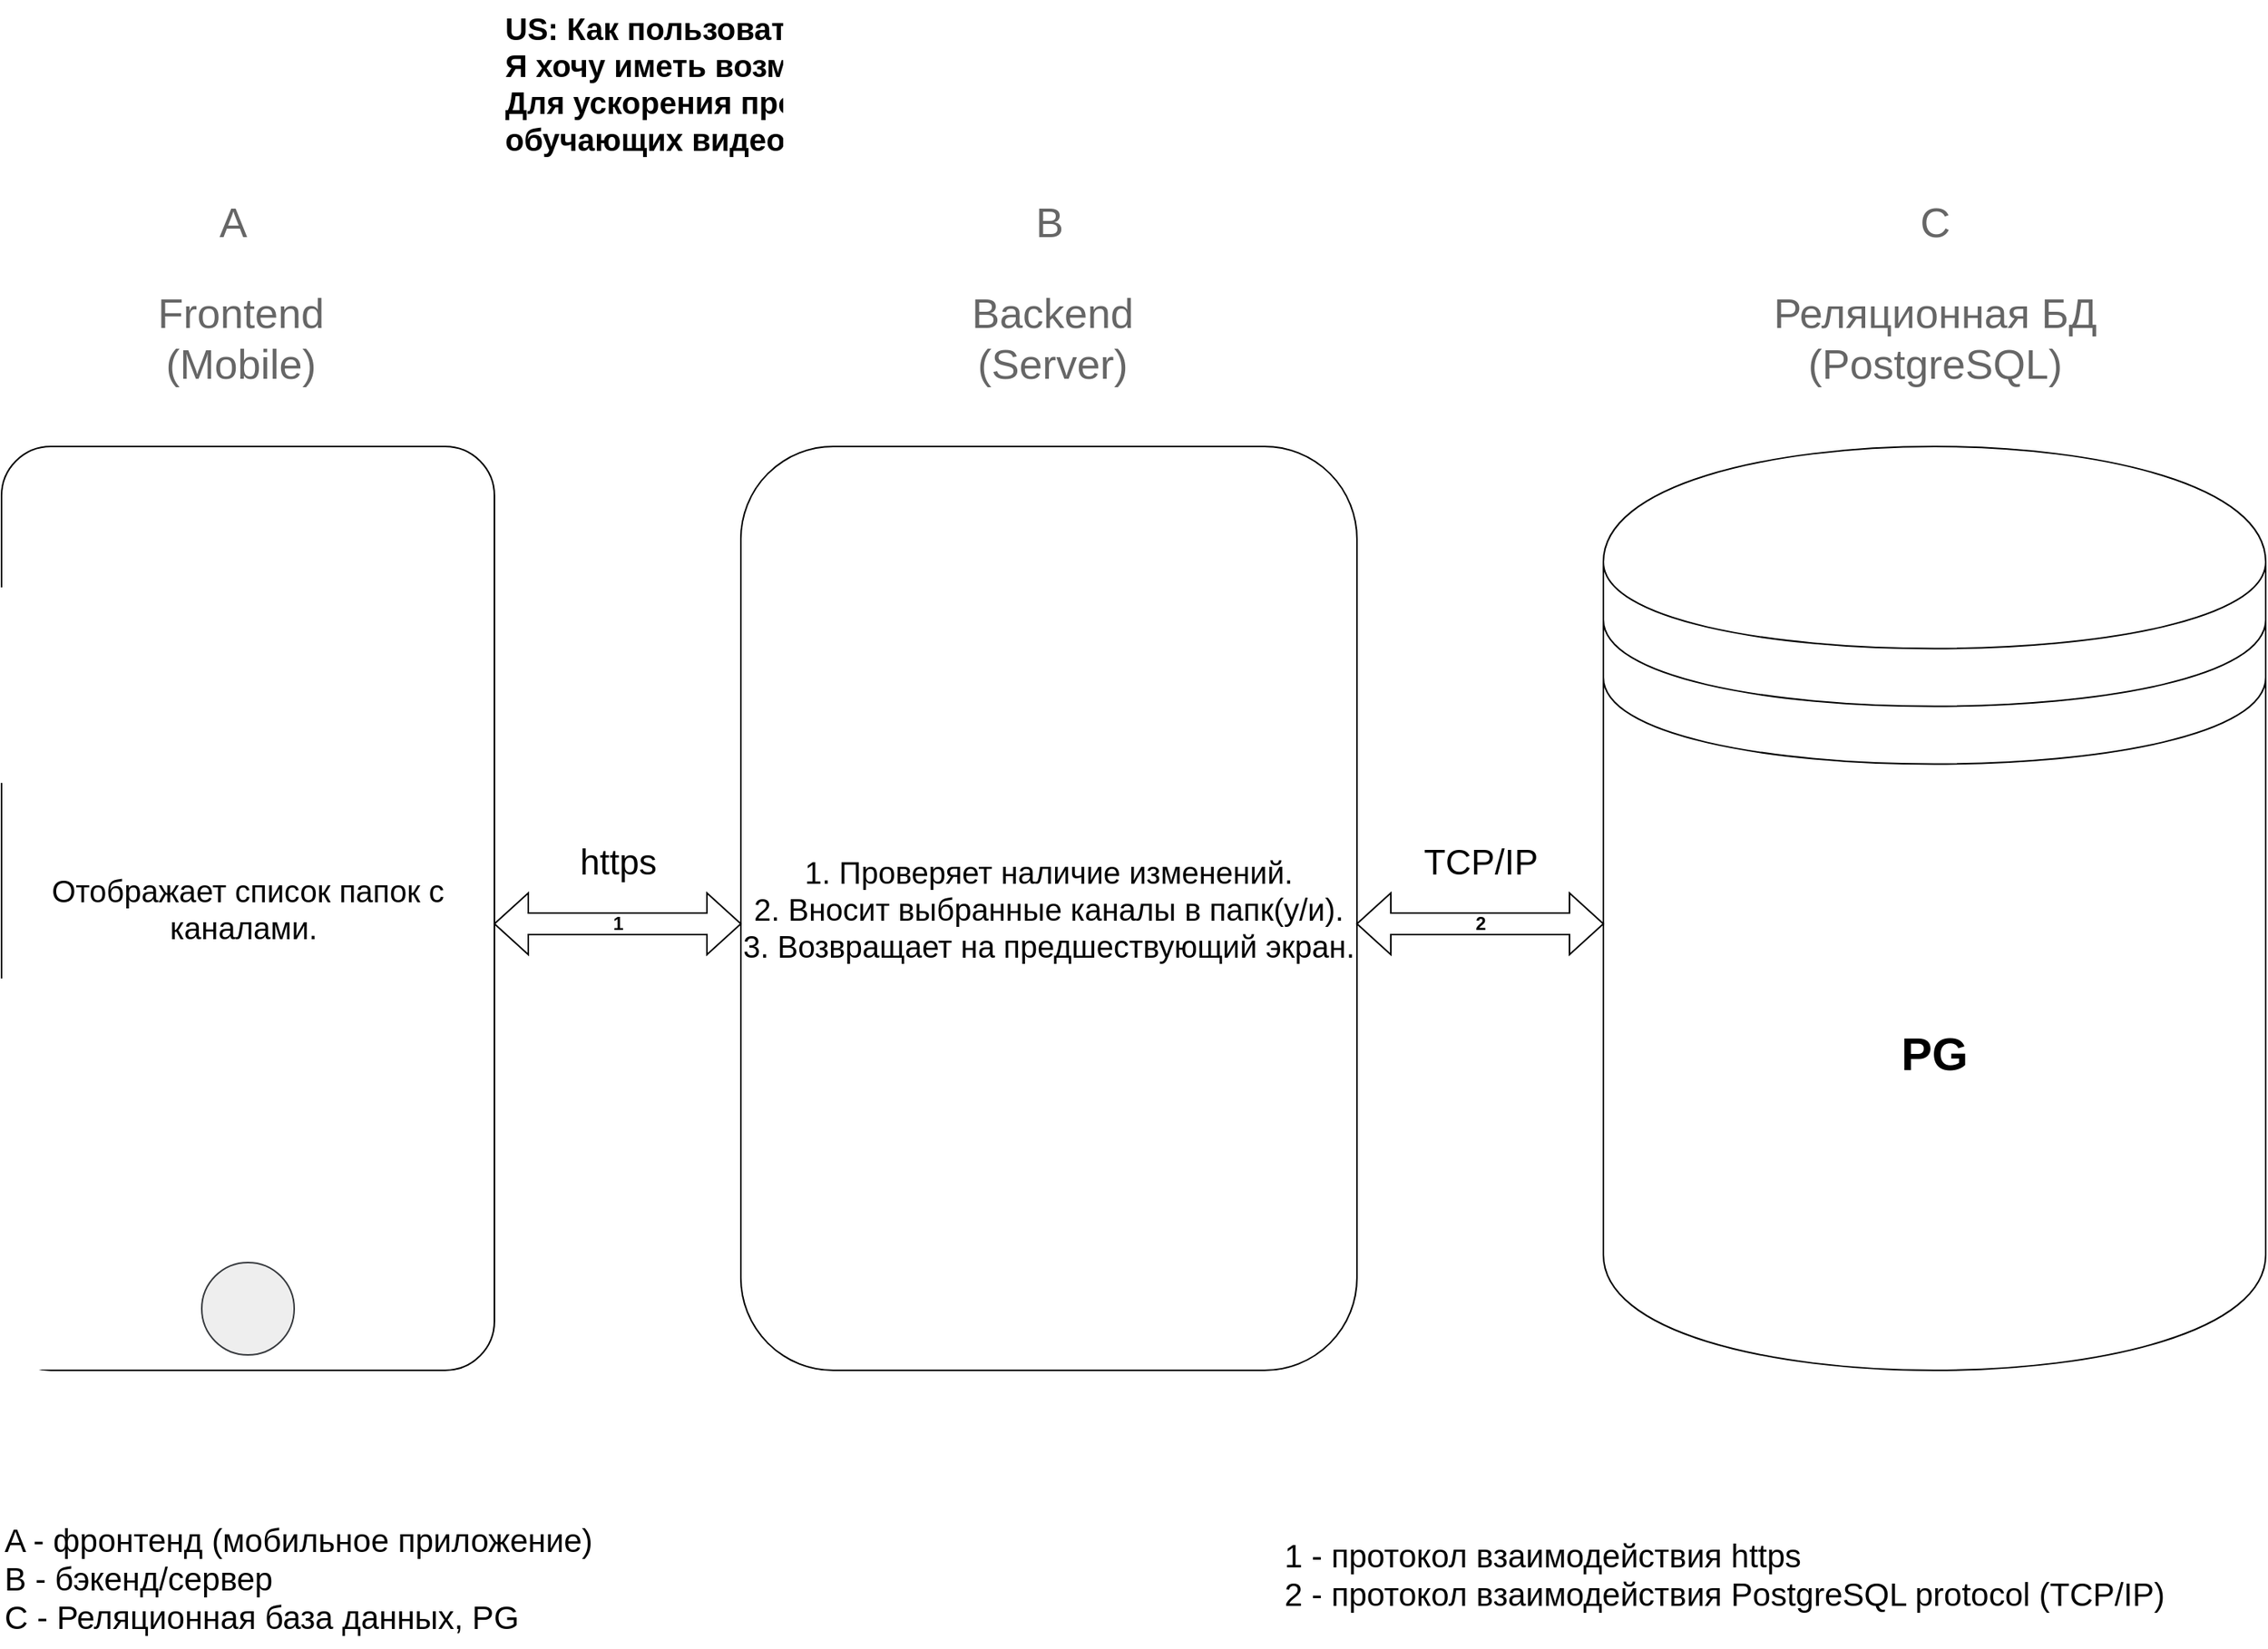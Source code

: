 <mxfile version="24.8.4">
  <diagram name="Страница — 1" id="UArTaoRlrIbJXuJ5J4J0">
    <mxGraphModel dx="2049" dy="1096" grid="1" gridSize="10" guides="1" tooltips="1" connect="1" arrows="1" fold="1" page="1" pageScale="1" pageWidth="827" pageHeight="1169" math="0" shadow="0">
      <root>
        <mxCell id="0" />
        <mxCell id="1" parent="0" />
        <mxCell id="ssbdaMYTeK3fw_wYWS9l-1" value="&lt;font style=&quot;font-size: 20px;&quot;&gt;Отображает список папок с каналами.&amp;nbsp;&lt;/font&gt;" style="rounded=1;whiteSpace=wrap;html=1;arcSize=10;" parent="1" vertex="1">
          <mxGeometry x="80" y="360" width="320" height="600" as="geometry" />
        </mxCell>
        <mxCell id="ssbdaMYTeK3fw_wYWS9l-2" value="" style="ellipse;whiteSpace=wrap;html=1;aspect=fixed;fillColor=#eeeeee;strokeColor=#36393d;" parent="1" vertex="1">
          <mxGeometry x="210" y="890" width="60" height="60" as="geometry" />
        </mxCell>
        <mxCell id="ssbdaMYTeK3fw_wYWS9l-3" value="&lt;div style=&quot;&quot;&gt;&lt;span style=&quot;font-size: 20px; background-color: initial;&quot;&gt;1. Про&lt;/span&gt;&lt;span style=&quot;background-color: initial; white-space-collapse: preserve;&quot;&gt;&lt;font style=&quot;font-size: 20px;&quot;&gt;веряет наличие изменений&lt;/font&gt;&lt;/span&gt;&lt;span style=&quot;background-color: initial; font-size: 20px;&quot;&gt;.&lt;/span&gt;&lt;/div&gt;&lt;div&gt;&lt;div&gt;&lt;div style=&quot;&quot;&gt;&lt;span style=&quot;font-size: 20px;&quot;&gt;2.&amp;nbsp;&lt;/span&gt;&lt;span style=&quot;font-size: 20px;&quot;&gt;Вносит выбранные каналы в папк(у/и)&lt;/span&gt;&lt;span style=&quot;font-size: 20px;&quot;&gt;.&lt;/span&gt;&lt;/div&gt;&lt;/div&gt;&lt;/div&gt;&lt;div style=&quot;&quot;&gt;&lt;span style=&quot;font-size: 20px;&quot;&gt;3.&amp;nbsp;&lt;/span&gt;&lt;span style=&quot;font-size: 20px; background-color: initial;&quot;&gt;Возвращает на&amp;nbsp;&lt;/span&gt;&lt;span style=&quot;background-color: initial; font-size: 20px;&quot;&gt;предшествующий&amp;nbsp;&lt;/span&gt;&lt;span style=&quot;background-color: initial; font-size: 20px;&quot;&gt;экран&lt;/span&gt;&lt;span style=&quot;background-color: initial; font-size: 20px;&quot;&gt;.&lt;/span&gt;&lt;/div&gt;" style="rounded=1;whiteSpace=wrap;html=1;align=center;" parent="1" vertex="1">
          <mxGeometry x="560" y="360" width="400" height="600" as="geometry" />
        </mxCell>
        <mxCell id="ssbdaMYTeK3fw_wYWS9l-4" value="&lt;font style=&quot;font-size: 30px;&quot;&gt;&lt;b&gt;PG&lt;/b&gt;&lt;/font&gt;" style="shape=datastore;whiteSpace=wrap;html=1;" parent="1" vertex="1">
          <mxGeometry x="1120" y="360" width="430" height="600" as="geometry" />
        </mxCell>
        <mxCell id="ssbdaMYTeK3fw_wYWS9l-5" value="&lt;font color=&quot;#666666&quot; style=&quot;font-size: 27px;&quot;&gt;Frontend&lt;/font&gt;&lt;div style=&quot;font-size: 27px;&quot;&gt;&lt;font color=&quot;#666666&quot; style=&quot;font-size: 27px;&quot;&gt;(Mobile)&lt;/font&gt;&lt;/div&gt;" style="text;html=1;align=center;verticalAlign=middle;resizable=0;points=[];autosize=1;strokeColor=none;fillColor=none;" parent="1" vertex="1">
          <mxGeometry x="170" y="250" width="130" height="80" as="geometry" />
        </mxCell>
        <mxCell id="ssbdaMYTeK3fw_wYWS9l-6" value="&lt;font color=&quot;#666666&quot;&gt;&lt;span style=&quot;font-size: 27px;&quot;&gt;Backend&lt;/span&gt;&lt;/font&gt;&lt;br&gt;&lt;div style=&quot;font-size: 27px;&quot;&gt;&lt;font color=&quot;#666666&quot; style=&quot;font-size: 27px;&quot;&gt;(Server)&lt;/font&gt;&lt;/div&gt;" style="text;html=1;align=center;verticalAlign=middle;resizable=0;points=[];autosize=1;strokeColor=none;fillColor=none;" parent="1" vertex="1">
          <mxGeometry x="697" y="250" width="130" height="80" as="geometry" />
        </mxCell>
        <mxCell id="ssbdaMYTeK3fw_wYWS9l-7" value="&lt;font color=&quot;#666666&quot;&gt;&lt;span style=&quot;font-size: 27px;&quot;&gt;Реляционная БД&lt;/span&gt;&lt;/font&gt;&lt;div&gt;&lt;font color=&quot;#666666&quot;&gt;&lt;span style=&quot;font-size: 27px;&quot;&gt;(PostgreSQL)&lt;/span&gt;&lt;/font&gt;&lt;/div&gt;" style="text;html=1;align=center;verticalAlign=middle;resizable=0;points=[];autosize=1;strokeColor=none;fillColor=none;" parent="1" vertex="1">
          <mxGeometry x="1215" y="250" width="240" height="80" as="geometry" />
        </mxCell>
        <mxCell id="ssbdaMYTeK3fw_wYWS9l-8" value="&lt;font style=&quot;&quot;&gt;&lt;b style=&quot;font-size: 20px;&quot;&gt;US:&amp;nbsp;&lt;/b&gt;&lt;span style=&quot;font-size: 20px;&quot;&gt;&lt;b&gt;Как пользователь мобильного приложения YouTube,&lt;/b&gt;&lt;/span&gt;&lt;br&gt;&lt;span style=&quot;font-size: 20px;&quot;&gt;&lt;b&gt;Я хочу иметь возможность группировать ряд каналов по папкам.&lt;/b&gt;&lt;/span&gt;&lt;br&gt;&lt;span style=&quot;font-size: 20px;&quot;&gt;&lt;b&gt;Для ускорения процесса нахождения интересующего меня контента, а также отделения обучающих видео от развлекательных.&lt;/b&gt;&lt;/span&gt;&lt;br&gt;&lt;/font&gt;" style="text;whiteSpace=wrap;html=1;" parent="1" vertex="1">
          <mxGeometry x="405" y="70" width="910" height="70" as="geometry" />
        </mxCell>
        <mxCell id="ssbdaMYTeK3fw_wYWS9l-9" value="&lt;font color=&quot;#666666&quot;&gt;&lt;span style=&quot;font-size: 27px;&quot;&gt;A&lt;/span&gt;&lt;/font&gt;" style="text;html=1;align=center;verticalAlign=middle;resizable=0;points=[];autosize=1;strokeColor=none;fillColor=none;" parent="1" vertex="1">
          <mxGeometry x="210" y="190" width="40" height="50" as="geometry" />
        </mxCell>
        <mxCell id="ssbdaMYTeK3fw_wYWS9l-10" value="&lt;font color=&quot;#666666&quot;&gt;&lt;span style=&quot;font-size: 27px;&quot;&gt;B&lt;/span&gt;&lt;/font&gt;" style="text;html=1;align=center;verticalAlign=middle;resizable=0;points=[];autosize=1;strokeColor=none;fillColor=none;" parent="1" vertex="1">
          <mxGeometry x="740" y="190" width="40" height="50" as="geometry" />
        </mxCell>
        <mxCell id="ssbdaMYTeK3fw_wYWS9l-11" value="&lt;font color=&quot;#666666&quot;&gt;&lt;span style=&quot;font-size: 27px;&quot;&gt;C&lt;/span&gt;&lt;/font&gt;" style="text;html=1;align=center;verticalAlign=middle;resizable=0;points=[];autosize=1;strokeColor=none;fillColor=none;" parent="1" vertex="1">
          <mxGeometry x="1315" y="190" width="40" height="50" as="geometry" />
        </mxCell>
        <mxCell id="ssbdaMYTeK3fw_wYWS9l-12" value="1" style="html=1;shadow=0;dashed=0;align=center;verticalAlign=middle;shape=mxgraph.arrows2.twoWayArrow;dy=0.65;dx=22;fontStyle=1" parent="1" vertex="1">
          <mxGeometry x="400" y="650" width="160" height="40" as="geometry" />
        </mxCell>
        <mxCell id="ssbdaMYTeK3fw_wYWS9l-13" value="2" style="html=1;shadow=0;dashed=0;align=center;verticalAlign=middle;shape=mxgraph.arrows2.twoWayArrow;dy=0.65;dx=22;fontStyle=1" parent="1" vertex="1">
          <mxGeometry x="960" y="650" width="160" height="40" as="geometry" />
        </mxCell>
        <mxCell id="ssbdaMYTeK3fw_wYWS9l-14" value="&lt;font style=&quot;font-size: 23px;&quot;&gt;https&lt;/font&gt;" style="text;html=1;align=center;verticalAlign=middle;resizable=0;points=[];autosize=1;strokeColor=none;fillColor=none;" parent="1" vertex="1">
          <mxGeometry x="445" y="610" width="70" height="40" as="geometry" />
        </mxCell>
        <mxCell id="ssbdaMYTeK3fw_wYWS9l-15" value="&lt;span style=&quot;font-size: 23px;&quot;&gt;TCP/IP&lt;/span&gt;" style="text;html=1;align=center;verticalAlign=middle;resizable=0;points=[];autosize=1;strokeColor=none;fillColor=none;" parent="1" vertex="1">
          <mxGeometry x="990" y="610" width="100" height="40" as="geometry" />
        </mxCell>
        <mxCell id="ssbdaMYTeK3fw_wYWS9l-16" value="&lt;font style=&quot;font-size: 21px;&quot;&gt;A - фронтенд (мобильное приложение)&lt;/font&gt;&lt;div style=&quot;font-size: 21px;&quot;&gt;&lt;font style=&quot;font-size: 21px;&quot;&gt;B - бэкенд/сервер&lt;/font&gt;&lt;/div&gt;&lt;div style=&quot;font-size: 21px;&quot;&gt;&lt;font style=&quot;font-size: 21px;&quot;&gt;C - Реляционная база данных, PG&lt;/font&gt;&lt;/div&gt;" style="text;html=1;align=left;verticalAlign=middle;resizable=0;points=[];autosize=1;strokeColor=none;fillColor=none;" parent="1" vertex="1">
          <mxGeometry x="80" y="1050" width="410" height="90" as="geometry" />
        </mxCell>
        <mxCell id="ssbdaMYTeK3fw_wYWS9l-17" value="&lt;br&gt;&lt;div&gt;&lt;span style=&quot;font-size: 21px;&quot;&gt;1 - протокол взаимодействия https&lt;/span&gt;&lt;br&gt;&lt;/div&gt;&lt;div&gt;&lt;span style=&quot;font-size: 21px;&quot;&gt;2 - протокол взаимодействия PostgreSQL protocol (TCP/IP)&lt;/span&gt;&lt;span style=&quot;font-size: 21px;&quot;&gt;&lt;br&gt;&lt;/span&gt;&lt;/div&gt;" style="text;html=1;align=left;verticalAlign=middle;resizable=0;points=[];autosize=1;strokeColor=none;fillColor=none;" parent="1" vertex="1">
          <mxGeometry x="911" y="1045" width="600" height="80" as="geometry" />
        </mxCell>
      </root>
    </mxGraphModel>
  </diagram>
</mxfile>
